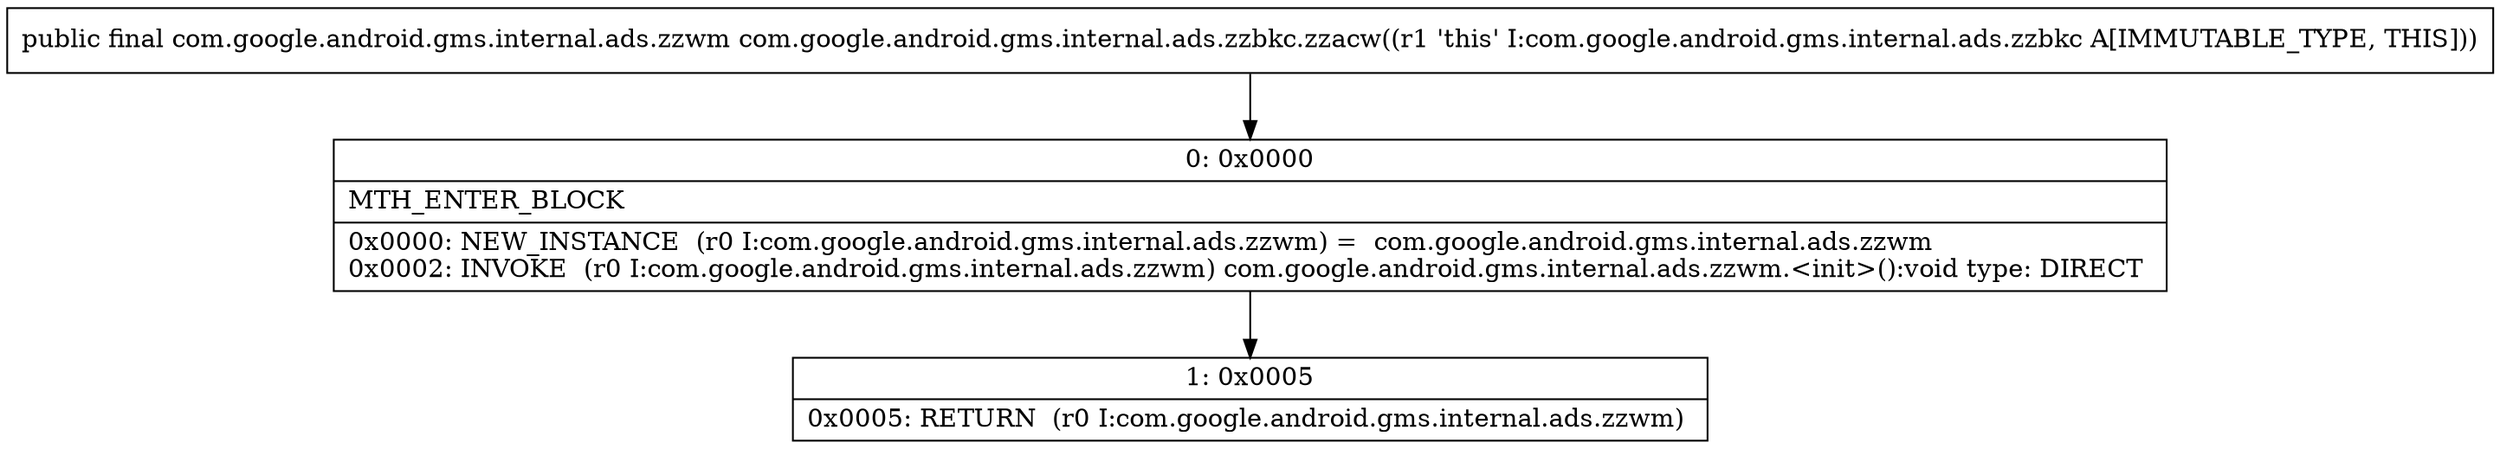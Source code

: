 digraph "CFG forcom.google.android.gms.internal.ads.zzbkc.zzacw()Lcom\/google\/android\/gms\/internal\/ads\/zzwm;" {
Node_0 [shape=record,label="{0\:\ 0x0000|MTH_ENTER_BLOCK\l|0x0000: NEW_INSTANCE  (r0 I:com.google.android.gms.internal.ads.zzwm) =  com.google.android.gms.internal.ads.zzwm \l0x0002: INVOKE  (r0 I:com.google.android.gms.internal.ads.zzwm) com.google.android.gms.internal.ads.zzwm.\<init\>():void type: DIRECT \l}"];
Node_1 [shape=record,label="{1\:\ 0x0005|0x0005: RETURN  (r0 I:com.google.android.gms.internal.ads.zzwm) \l}"];
MethodNode[shape=record,label="{public final com.google.android.gms.internal.ads.zzwm com.google.android.gms.internal.ads.zzbkc.zzacw((r1 'this' I:com.google.android.gms.internal.ads.zzbkc A[IMMUTABLE_TYPE, THIS])) }"];
MethodNode -> Node_0;
Node_0 -> Node_1;
}

